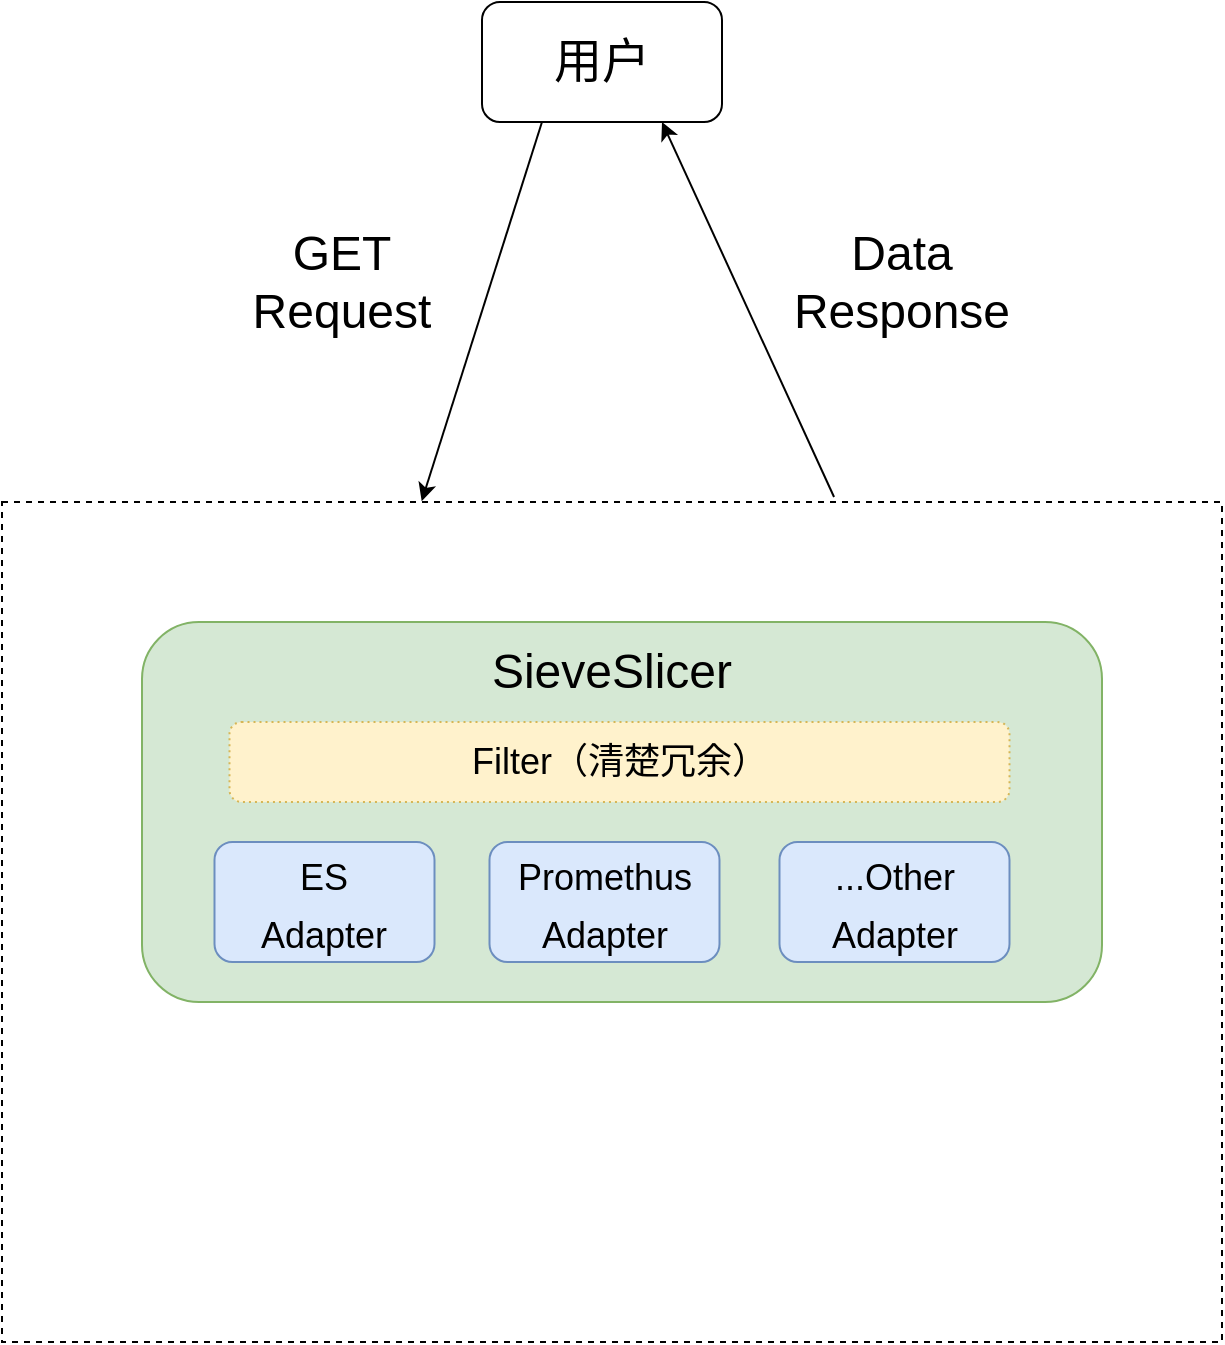 <mxfile version="20.3.0" type="github">
  <diagram id="U9NmqQDuDl-t8x4wuWcX" name="第 1 页">
    <mxGraphModel dx="946" dy="687" grid="1" gridSize="10" guides="1" tooltips="1" connect="1" arrows="1" fold="1" page="1" pageScale="1" pageWidth="827" pageHeight="1169" math="0" shadow="0">
      <root>
        <mxCell id="0" />
        <mxCell id="1" parent="0" />
        <mxCell id="QtSlfCLcQnxm3HbXBIQQ-2" value="用户" style="rounded=1;whiteSpace=wrap;html=1;fontSize=24;" parent="1" vertex="1">
          <mxGeometry x="400" y="20" width="120" height="60" as="geometry" />
        </mxCell>
        <mxCell id="QtSlfCLcQnxm3HbXBIQQ-3" value="" style="rounded=0;whiteSpace=wrap;html=1;fontSize=24;dashed=1;" parent="1" vertex="1">
          <mxGeometry x="160" y="270" width="610" height="420" as="geometry" />
        </mxCell>
        <mxCell id="QtSlfCLcQnxm3HbXBIQQ-5" value="" style="endArrow=classic;html=1;rounded=0;fontSize=24;exitX=0.25;exitY=1;exitDx=0;exitDy=0;entryX=0.344;entryY=-0.001;entryDx=0;entryDy=0;entryPerimeter=0;" parent="1" source="QtSlfCLcQnxm3HbXBIQQ-2" target="QtSlfCLcQnxm3HbXBIQQ-3" edge="1">
          <mxGeometry width="50" height="50" relative="1" as="geometry">
            <mxPoint x="420" y="360" as="sourcePoint" />
            <mxPoint x="470" y="310" as="targetPoint" />
          </mxGeometry>
        </mxCell>
        <mxCell id="QtSlfCLcQnxm3HbXBIQQ-6" value="GET Request" style="text;html=1;strokeColor=none;fillColor=none;align=center;verticalAlign=middle;whiteSpace=wrap;rounded=0;dashed=1;fontSize=24;" parent="1" vertex="1">
          <mxGeometry x="270" y="140" width="120" height="40" as="geometry" />
        </mxCell>
        <mxCell id="QtSlfCLcQnxm3HbXBIQQ-7" value="" style="endArrow=classic;html=1;rounded=0;fontSize=24;exitX=0.682;exitY=-0.006;exitDx=0;exitDy=0;exitPerimeter=0;entryX=0.75;entryY=1;entryDx=0;entryDy=0;" parent="1" source="QtSlfCLcQnxm3HbXBIQQ-3" target="QtSlfCLcQnxm3HbXBIQQ-2" edge="1">
          <mxGeometry width="50" height="50" relative="1" as="geometry">
            <mxPoint x="590" y="230" as="sourcePoint" />
            <mxPoint x="640" y="180" as="targetPoint" />
          </mxGeometry>
        </mxCell>
        <mxCell id="QtSlfCLcQnxm3HbXBIQQ-8" value="Data Response" style="text;html=1;strokeColor=none;fillColor=none;align=center;verticalAlign=middle;whiteSpace=wrap;rounded=0;dashed=1;fontSize=24;" parent="1" vertex="1">
          <mxGeometry x="540" y="130" width="140" height="60" as="geometry" />
        </mxCell>
        <mxCell id="QtSlfCLcQnxm3HbXBIQQ-9" value="" style="rounded=1;whiteSpace=wrap;html=1;fontSize=24;fillColor=#d5e8d4;strokeColor=#82b366;" parent="1" vertex="1">
          <mxGeometry x="230" y="330" width="480" height="190" as="geometry" />
        </mxCell>
        <mxCell id="6QyrNbSfhjnE2aK0devJ-2" value="SieveSlicer" style="text;html=1;strokeColor=none;fillColor=none;align=center;verticalAlign=middle;whiteSpace=wrap;rounded=0;dashed=1;fontSize=24;" vertex="1" parent="1">
          <mxGeometry x="395" y="340" width="140" height="30" as="geometry" />
        </mxCell>
        <mxCell id="6QyrNbSfhjnE2aK0devJ-3" value="&lt;font style=&quot;font-size: 18px;&quot;&gt;ES &lt;br&gt;Adapter&lt;/font&gt;" style="rounded=1;whiteSpace=wrap;html=1;fontSize=24;fillColor=#dae8fc;strokeColor=#6c8ebf;" vertex="1" parent="1">
          <mxGeometry x="266.25" y="440" width="110" height="60" as="geometry" />
        </mxCell>
        <mxCell id="6QyrNbSfhjnE2aK0devJ-4" value="&lt;font style=&quot;font-size: 18px;&quot;&gt;Promethus&lt;br&gt;Adapter&lt;br&gt;&lt;/font&gt;" style="rounded=1;whiteSpace=wrap;html=1;fontSize=24;fillColor=#dae8fc;strokeColor=#6c8ebf;" vertex="1" parent="1">
          <mxGeometry x="403.75" y="440" width="115" height="60" as="geometry" />
        </mxCell>
        <mxCell id="6QyrNbSfhjnE2aK0devJ-5" value="&lt;font style=&quot;font-size: 18px;&quot;&gt;...Other&lt;br&gt;Adapter&lt;br&gt;&lt;/font&gt;" style="rounded=1;whiteSpace=wrap;html=1;fontSize=24;fillColor=#dae8fc;strokeColor=#6c8ebf;" vertex="1" parent="1">
          <mxGeometry x="548.75" y="440" width="115" height="60" as="geometry" />
        </mxCell>
        <mxCell id="6QyrNbSfhjnE2aK0devJ-6" value="Filter（清楚冗余）" style="rounded=1;whiteSpace=wrap;html=1;fontSize=18;fillColor=#fff2cc;strokeColor=#d6b656;dashed=1;dashPattern=1 2;" vertex="1" parent="1">
          <mxGeometry x="273.75" y="380" width="390" height="40" as="geometry" />
        </mxCell>
      </root>
    </mxGraphModel>
  </diagram>
</mxfile>
